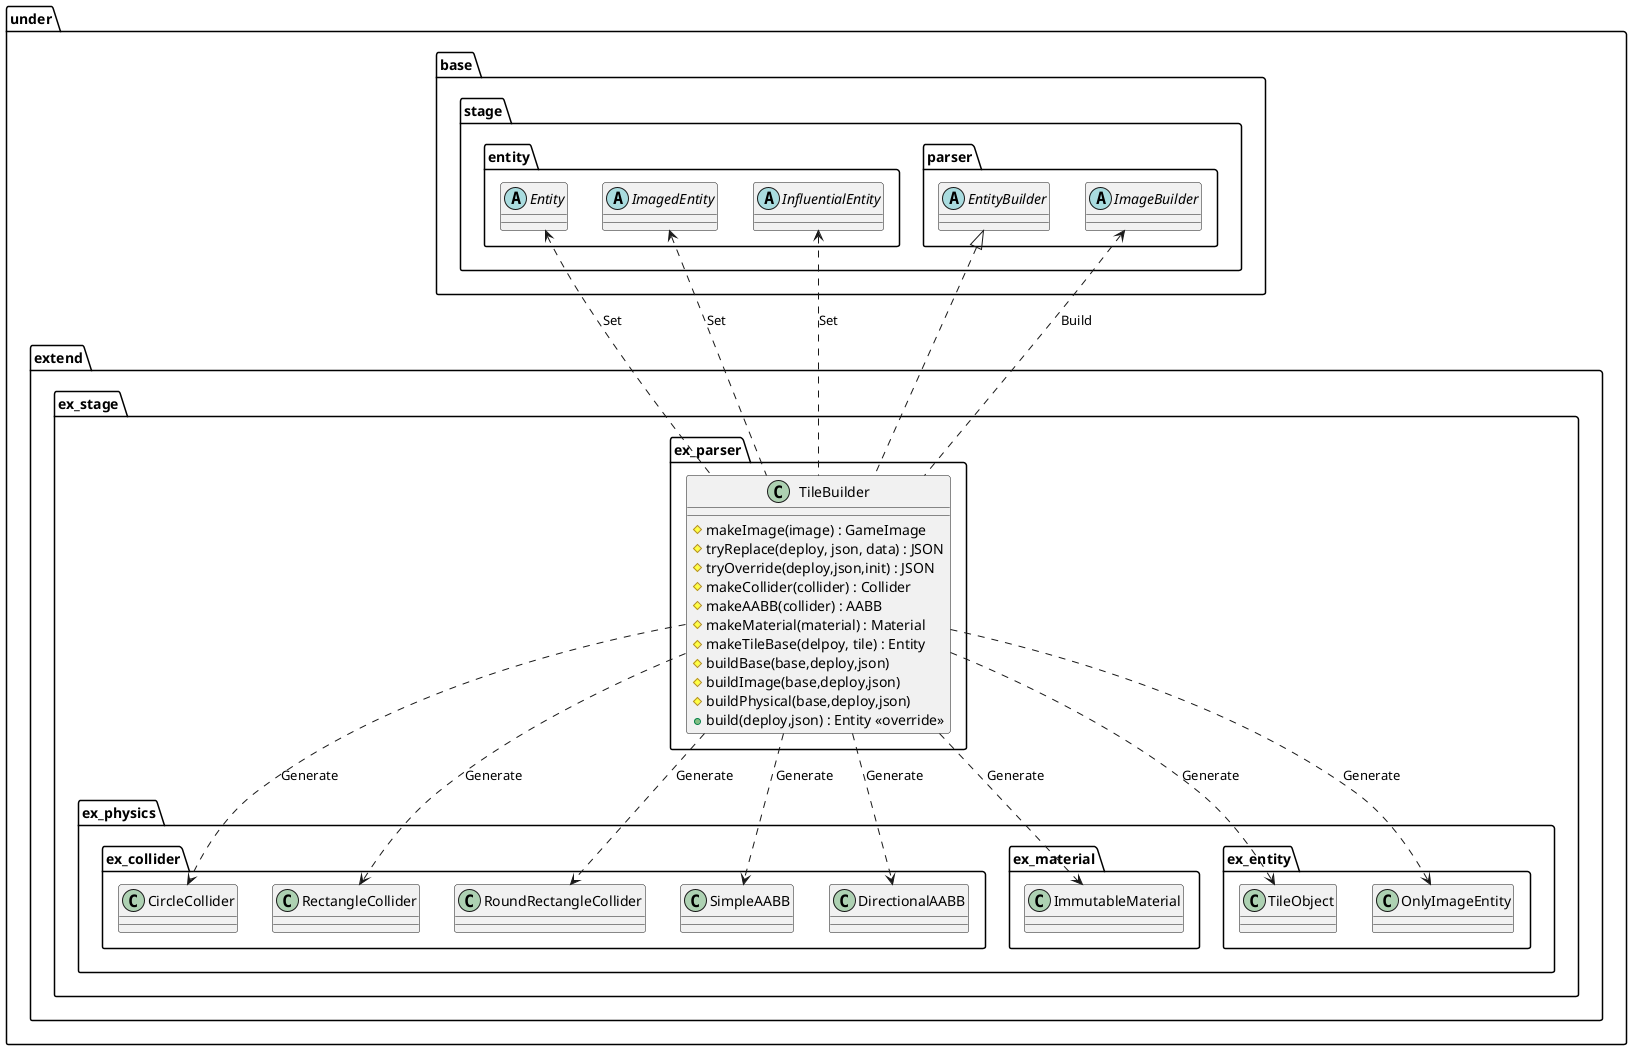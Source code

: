 @startuml ParserTile

package under {
    package extend {
        package ex_stage {
            package ex_parser {
                class TileBuilder {
                    #makeImage(image) : GameImage
                    #tryReplace(deploy, json, data) : JSON
                    #tryOverride(deploy,json,init) : JSON
                    #makeCollider(collider) : Collider
                    #makeAABB(collider) : AABB
                    #makeMaterial(material) : Material
                    #makeTileBase(delpoy, tile) : Entity
                    #buildBase(base,deploy,json)
                    #buildImage(base,deploy,json)
                    #buildPhysical(base,deploy,json)
                    +build(deploy,json) : Entity <<override>>
                }
            }
        }
    }
}

package under {
    package base {
        package stage {
            package entity {
                abstract Entity
                abstract ImagedEntity
                abstract InfluentialEntity
            }
            package parser {
                abstract EntityBuilder
                abstract ImageBuilder
            }
        }
    }
    package extend {
        package ex_stage {
            package ex_physics {
                package ex_collider {
                    class CircleCollider
                    class RectangleCollider
                    class RoundRectangleCollider
                    class SimpleAABB
                    class DirectionalAABB
                }
                package ex_material {
                    class ImmutableMaterial
                }
                package ex_entity {
                    class TileObject
                    class OnlyImageEntity
                }
            }
        }

    }
}

TileBuilder ..> RectangleCollider : Generate
TileBuilder ..> CircleCollider : Generate
TileBuilder ..> RoundRectangleCollider : Generate
TileBuilder ..> SimpleAABB : Generate
TileBuilder ..> DirectionalAABB : Generate
TileBuilder ..> ImmutableMaterial : Generate
TileBuilder ..> TileObject : Generate
TileBuilder ..> OnlyImageEntity : Generate
Entity <.. TileBuilder : Set
ImagedEntity <.. TileBuilder : Set
InfluentialEntity <.. TileBuilder : Set
ImageBuilder <.. TileBuilder : Build

EntityBuilder <|.. TileBuilder

@enduml
